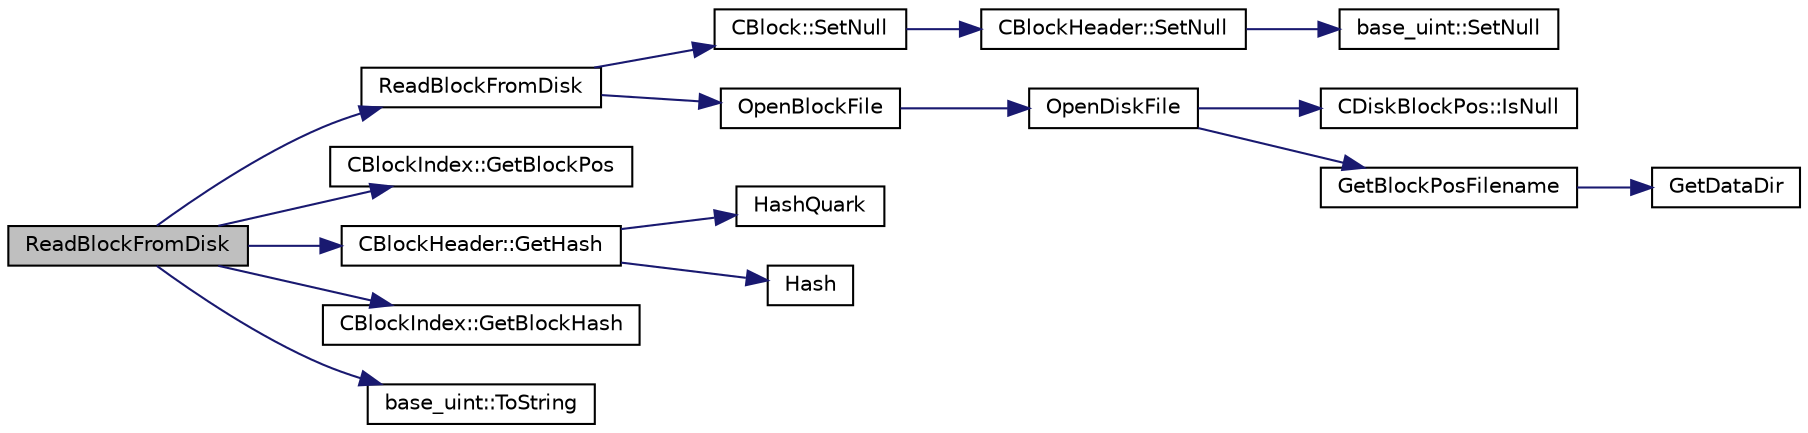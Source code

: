 digraph "ReadBlockFromDisk"
{
  edge [fontname="Helvetica",fontsize="10",labelfontname="Helvetica",labelfontsize="10"];
  node [fontname="Helvetica",fontsize="10",shape=record];
  rankdir="LR";
  Node1065 [label="ReadBlockFromDisk",height=0.2,width=0.4,color="black", fillcolor="grey75", style="filled", fontcolor="black"];
  Node1065 -> Node1066 [color="midnightblue",fontsize="10",style="solid",fontname="Helvetica"];
  Node1066 [label="ReadBlockFromDisk",height=0.2,width=0.4,color="black", fillcolor="white", style="filled",URL="$main_8cpp.html#a2dc350346749b7da7f4b40c114ee5147"];
  Node1066 -> Node1067 [color="midnightblue",fontsize="10",style="solid",fontname="Helvetica"];
  Node1067 [label="CBlock::SetNull",height=0.2,width=0.4,color="black", fillcolor="white", style="filled",URL="$class_c_block.html#a0410d7ba8d60679c4cf364b82ffffea5"];
  Node1067 -> Node1068 [color="midnightblue",fontsize="10",style="solid",fontname="Helvetica"];
  Node1068 [label="CBlockHeader::SetNull",height=0.2,width=0.4,color="black", fillcolor="white", style="filled",URL="$class_c_block_header.html#ae39c04a4357417d98954a51f53beb78a"];
  Node1068 -> Node1069 [color="midnightblue",fontsize="10",style="solid",fontname="Helvetica"];
  Node1069 [label="base_uint::SetNull",height=0.2,width=0.4,color="black", fillcolor="white", style="filled",URL="$classbase__uint.html#ab7f832a0d48a7da00296497c820ae775"];
  Node1066 -> Node1070 [color="midnightblue",fontsize="10",style="solid",fontname="Helvetica"];
  Node1070 [label="OpenBlockFile",height=0.2,width=0.4,color="black", fillcolor="white", style="filled",URL="$main_8cpp.html#a0d81388930a4ccb6a69b9abdd1ef5097",tooltip="Open a block file (blk?????.dat) "];
  Node1070 -> Node1071 [color="midnightblue",fontsize="10",style="solid",fontname="Helvetica"];
  Node1071 [label="OpenDiskFile",height=0.2,width=0.4,color="black", fillcolor="white", style="filled",URL="$main_8cpp.html#ab15fc61f1d9596ad0aca703ff2c74635"];
  Node1071 -> Node1072 [color="midnightblue",fontsize="10",style="solid",fontname="Helvetica"];
  Node1072 [label="CDiskBlockPos::IsNull",height=0.2,width=0.4,color="black", fillcolor="white", style="filled",URL="$struct_c_disk_block_pos.html#a7dd98fe3f5372d358df61db31899b0af"];
  Node1071 -> Node1073 [color="midnightblue",fontsize="10",style="solid",fontname="Helvetica"];
  Node1073 [label="GetBlockPosFilename",height=0.2,width=0.4,color="black", fillcolor="white", style="filled",URL="$main_8cpp.html#a2f26f074aac584c3398de1dcdac59de9",tooltip="Translation to a filesystem path. "];
  Node1073 -> Node1074 [color="midnightblue",fontsize="10",style="solid",fontname="Helvetica"];
  Node1074 [label="GetDataDir",height=0.2,width=0.4,color="black", fillcolor="white", style="filled",URL="$util_8cpp.html#ab83866a054745d4b30a3948a1b44beba"];
  Node1065 -> Node1075 [color="midnightblue",fontsize="10",style="solid",fontname="Helvetica"];
  Node1075 [label="CBlockIndex::GetBlockPos",height=0.2,width=0.4,color="black", fillcolor="white", style="filled",URL="$class_c_block_index.html#ad0d95bf8524a1e94bc6cfb92adea0c63"];
  Node1065 -> Node1076 [color="midnightblue",fontsize="10",style="solid",fontname="Helvetica"];
  Node1076 [label="CBlockHeader::GetHash",height=0.2,width=0.4,color="black", fillcolor="white", style="filled",URL="$class_c_block_header.html#af0239f86a13f622a826e9eea66b2d7f3"];
  Node1076 -> Node1077 [color="midnightblue",fontsize="10",style="solid",fontname="Helvetica"];
  Node1077 [label="HashQuark",height=0.2,width=0.4,color="black", fillcolor="white", style="filled",URL="$hash_8h.html#a6260894db49a10cb1e7c684172e8d5b2"];
  Node1076 -> Node1078 [color="midnightblue",fontsize="10",style="solid",fontname="Helvetica"];
  Node1078 [label="Hash",height=0.2,width=0.4,color="black", fillcolor="white", style="filled",URL="$hash_8h.html#a12c5e981d7f5f2850027fd5e932eff61",tooltip="Compute the 256-bit hash of a std::string. "];
  Node1065 -> Node1079 [color="midnightblue",fontsize="10",style="solid",fontname="Helvetica"];
  Node1079 [label="CBlockIndex::GetBlockHash",height=0.2,width=0.4,color="black", fillcolor="white", style="filled",URL="$class_c_block_index.html#a98490a2788c65cdd6ae9002b004dd74c"];
  Node1065 -> Node1080 [color="midnightblue",fontsize="10",style="solid",fontname="Helvetica"];
  Node1080 [label="base_uint::ToString",height=0.2,width=0.4,color="black", fillcolor="white", style="filled",URL="$classbase__uint.html#acccba4d9d51a0c36261718ca0cbb293b"];
}
